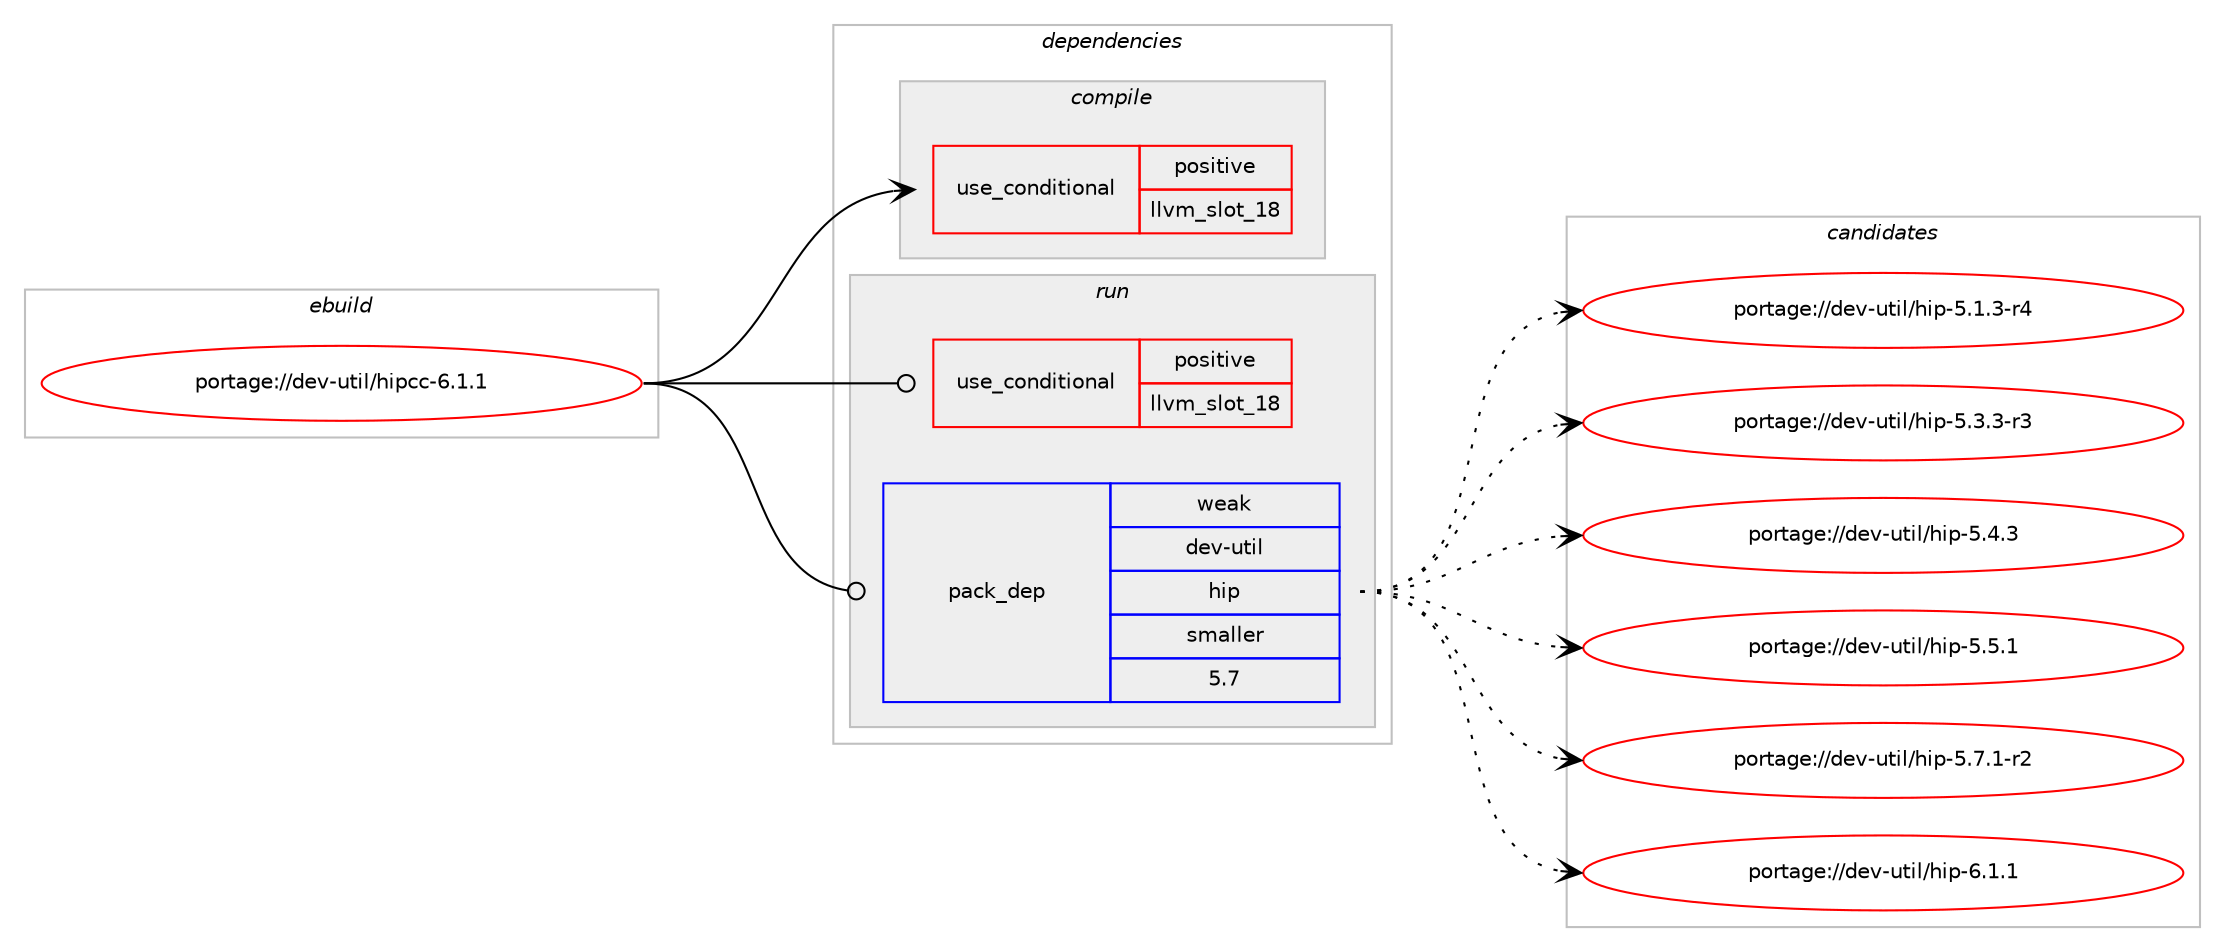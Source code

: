 digraph prolog {

# *************
# Graph options
# *************

newrank=true;
concentrate=true;
compound=true;
graph [rankdir=LR,fontname=Helvetica,fontsize=10,ranksep=1.5];#, ranksep=2.5, nodesep=0.2];
edge  [arrowhead=vee];
node  [fontname=Helvetica,fontsize=10];

# **********
# The ebuild
# **********

subgraph cluster_leftcol {
color=gray;
rank=same;
label=<<i>ebuild</i>>;
id [label="portage://dev-util/hipcc-6.1.1", color=red, width=4, href="../dev-util/hipcc-6.1.1.svg"];
}

# ****************
# The dependencies
# ****************

subgraph cluster_midcol {
color=gray;
label=<<i>dependencies</i>>;
subgraph cluster_compile {
fillcolor="#eeeeee";
style=filled;
label=<<i>compile</i>>;
subgraph cond59316 {
dependency110271 [label=<<TABLE BORDER="0" CELLBORDER="1" CELLSPACING="0" CELLPADDING="4"><TR><TD ROWSPAN="3" CELLPADDING="10">use_conditional</TD></TR><TR><TD>positive</TD></TR><TR><TD>llvm_slot_18</TD></TR></TABLE>>, shape=none, color=red];
# *** BEGIN UNKNOWN DEPENDENCY TYPE (TODO) ***
# dependency110271 -> package_dependency(portage://dev-util/hipcc-6.1.1,install,no,sys-libs,compiler-rt,none,[,,],[slot(18),equal],[])
# *** END UNKNOWN DEPENDENCY TYPE (TODO) ***

# *** BEGIN UNKNOWN DEPENDENCY TYPE (TODO) ***
# dependency110271 -> package_dependency(portage://dev-util/hipcc-6.1.1,install,no,sys-devel,llvm,none,[,,],[slot(18),equal],[])
# *** END UNKNOWN DEPENDENCY TYPE (TODO) ***

# *** BEGIN UNKNOWN DEPENDENCY TYPE (TODO) ***
# dependency110271 -> package_dependency(portage://dev-util/hipcc-6.1.1,install,no,sys-devel,clang,none,[,,],[slot(18),equal],[])
# *** END UNKNOWN DEPENDENCY TYPE (TODO) ***

}
id:e -> dependency110271:w [weight=20,style="solid",arrowhead="vee"];
}
subgraph cluster_compileandrun {
fillcolor="#eeeeee";
style=filled;
label=<<i>compile and run</i>>;
}
subgraph cluster_run {
fillcolor="#eeeeee";
style=filled;
label=<<i>run</i>>;
subgraph cond59317 {
dependency110272 [label=<<TABLE BORDER="0" CELLBORDER="1" CELLSPACING="0" CELLPADDING="4"><TR><TD ROWSPAN="3" CELLPADDING="10">use_conditional</TD></TR><TR><TD>positive</TD></TR><TR><TD>llvm_slot_18</TD></TR></TABLE>>, shape=none, color=red];
# *** BEGIN UNKNOWN DEPENDENCY TYPE (TODO) ***
# dependency110272 -> package_dependency(portage://dev-util/hipcc-6.1.1,run,no,sys-libs,compiler-rt,none,[,,],[slot(18),equal],[])
# *** END UNKNOWN DEPENDENCY TYPE (TODO) ***

# *** BEGIN UNKNOWN DEPENDENCY TYPE (TODO) ***
# dependency110272 -> package_dependency(portage://dev-util/hipcc-6.1.1,run,no,sys-devel,llvm,none,[,,],[slot(18),equal],[])
# *** END UNKNOWN DEPENDENCY TYPE (TODO) ***

# *** BEGIN UNKNOWN DEPENDENCY TYPE (TODO) ***
# dependency110272 -> package_dependency(portage://dev-util/hipcc-6.1.1,run,no,sys-devel,clang,none,[,,],[slot(18),equal],[])
# *** END UNKNOWN DEPENDENCY TYPE (TODO) ***

}
id:e -> dependency110272:w [weight=20,style="solid",arrowhead="odot"];
subgraph pack49560 {
dependency110273 [label=<<TABLE BORDER="0" CELLBORDER="1" CELLSPACING="0" CELLPADDING="4" WIDTH="220"><TR><TD ROWSPAN="6" CELLPADDING="30">pack_dep</TD></TR><TR><TD WIDTH="110">weak</TD></TR><TR><TD>dev-util</TD></TR><TR><TD>hip</TD></TR><TR><TD>smaller</TD></TR><TR><TD>5.7</TD></TR></TABLE>>, shape=none, color=blue];
}
id:e -> dependency110273:w [weight=20,style="solid",arrowhead="odot"];
}
}

# **************
# The candidates
# **************

subgraph cluster_choices {
rank=same;
color=gray;
label=<<i>candidates</i>>;

subgraph choice49560 {
color=black;
nodesep=1;
choice10010111845117116105108471041051124553464946514511452 [label="portage://dev-util/hip-5.1.3-r4", color=red, width=4,href="../dev-util/hip-5.1.3-r4.svg"];
choice10010111845117116105108471041051124553465146514511451 [label="portage://dev-util/hip-5.3.3-r3", color=red, width=4,href="../dev-util/hip-5.3.3-r3.svg"];
choice1001011184511711610510847104105112455346524651 [label="portage://dev-util/hip-5.4.3", color=red, width=4,href="../dev-util/hip-5.4.3.svg"];
choice1001011184511711610510847104105112455346534649 [label="portage://dev-util/hip-5.5.1", color=red, width=4,href="../dev-util/hip-5.5.1.svg"];
choice10010111845117116105108471041051124553465546494511450 [label="portage://dev-util/hip-5.7.1-r2", color=red, width=4,href="../dev-util/hip-5.7.1-r2.svg"];
choice1001011184511711610510847104105112455446494649 [label="portage://dev-util/hip-6.1.1", color=red, width=4,href="../dev-util/hip-6.1.1.svg"];
dependency110273:e -> choice10010111845117116105108471041051124553464946514511452:w [style=dotted,weight="100"];
dependency110273:e -> choice10010111845117116105108471041051124553465146514511451:w [style=dotted,weight="100"];
dependency110273:e -> choice1001011184511711610510847104105112455346524651:w [style=dotted,weight="100"];
dependency110273:e -> choice1001011184511711610510847104105112455346534649:w [style=dotted,weight="100"];
dependency110273:e -> choice10010111845117116105108471041051124553465546494511450:w [style=dotted,weight="100"];
dependency110273:e -> choice1001011184511711610510847104105112455446494649:w [style=dotted,weight="100"];
}
}

}
